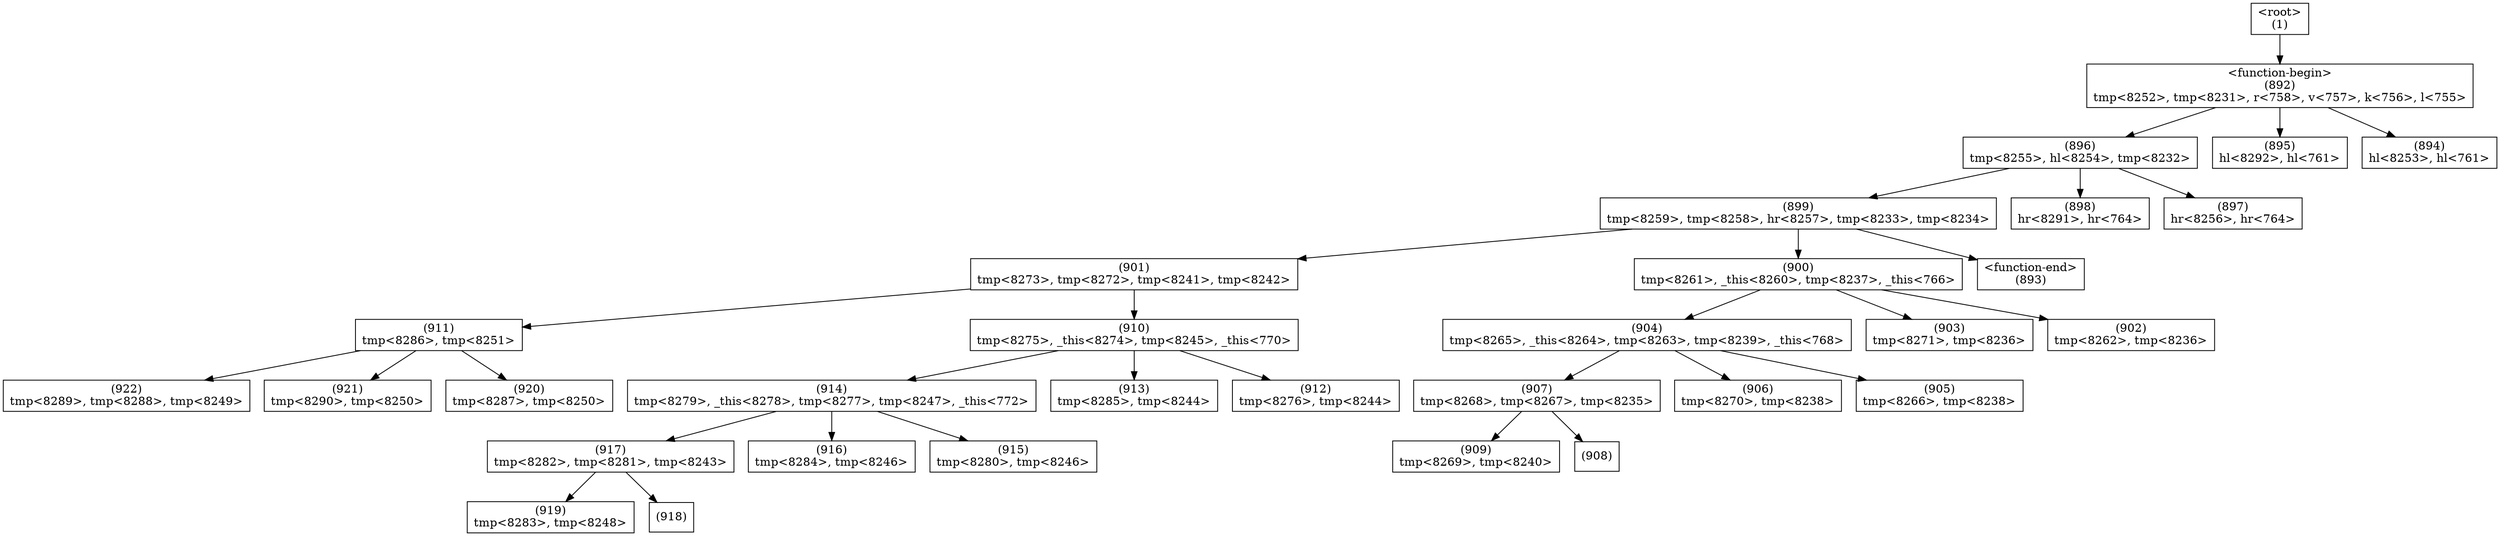 digraph graphname {
n922 [shape=box,label="(922)\ntmp<8289>, tmp<8288>, tmp<8249>"];
n921 [shape=box,label="(921)\ntmp<8290>, tmp<8250>"];
n920 [shape=box,label="(920)\ntmp<8287>, tmp<8250>"];
n919 [shape=box,label="(919)\ntmp<8283>, tmp<8248>"];
n918 [shape=box,label="(918)"];
n917 [shape=box,label="(917)\ntmp<8282>, tmp<8281>, tmp<8243>"];
n917 -> n918;
n917 -> n919;
n916 [shape=box,label="(916)\ntmp<8284>, tmp<8246>"];
n915 [shape=box,label="(915)\ntmp<8280>, tmp<8246>"];
n914 [shape=box,label="(914)\ntmp<8279>, _this<8278>, tmp<8277>, tmp<8247>, _this<772>"];
n914 -> n915;
n914 -> n917;
n914 -> n916;
n913 [shape=box,label="(913)\ntmp<8285>, tmp<8244>"];
n912 [shape=box,label="(912)\ntmp<8276>, tmp<8244>"];
n911 [shape=box,label="(911)\ntmp<8286>, tmp<8251>"];
n911 -> n920;
n911 -> n922;
n911 -> n921;
n910 [shape=box,label="(910)\ntmp<8275>, _this<8274>, tmp<8245>, _this<770>"];
n910 -> n912;
n910 -> n914;
n910 -> n913;
n909 [shape=box,label="(909)\ntmp<8269>, tmp<8240>"];
n908 [shape=box,label="(908)"];
n907 [shape=box,label="(907)\ntmp<8268>, tmp<8267>, tmp<8235>"];
n907 -> n908;
n907 -> n909;
n906 [shape=box,label="(906)\ntmp<8270>, tmp<8238>"];
n905 [shape=box,label="(905)\ntmp<8266>, tmp<8238>"];
n904 [shape=box,label="(904)\ntmp<8265>, _this<8264>, tmp<8263>, tmp<8239>, _this<768>"];
n904 -> n905;
n904 -> n907;
n904 -> n906;
n903 [shape=box,label="(903)\ntmp<8271>, tmp<8236>"];
n902 [shape=box,label="(902)\ntmp<8262>, tmp<8236>"];
n901 [shape=box,label="(901)\ntmp<8273>, tmp<8272>, tmp<8241>, tmp<8242>"];
n901 -> n910;
n901 -> n911;
n900 [shape=box,label="(900)\ntmp<8261>, _this<8260>, tmp<8237>, _this<766>"];
n900 -> n902;
n900 -> n904;
n900 -> n903;
n899 [shape=box,label="(899)\ntmp<8259>, tmp<8258>, hr<8257>, tmp<8233>, tmp<8234>"];
n899 -> n900;
n899 -> n893;
n899 -> n901;
n898 [shape=box,label="(898)\nhr<8291>, hr<764>"];
n897 [shape=box,label="(897)\nhr<8256>, hr<764>"];
n896 [shape=box,label="(896)\ntmp<8255>, hl<8254>, tmp<8232>"];
n896 -> n897;
n896 -> n899;
n896 -> n898;
n895 [shape=box,label="(895)\nhl<8292>, hl<761>"];
n894 [shape=box,label="(894)\nhl<8253>, hl<761>"];
n893 [shape=box,label="<function-end>
(893)"];
n892 [shape=box,label="<function-begin>
(892)\ntmp<8252>, tmp<8231>, r<758>, v<757>, k<756>, l<755>"];
n892 -> n894;
n892 -> n896;
n892 -> n895;
n1 [shape=box,label="<root>
(1)"];
n1 -> n892;
}
